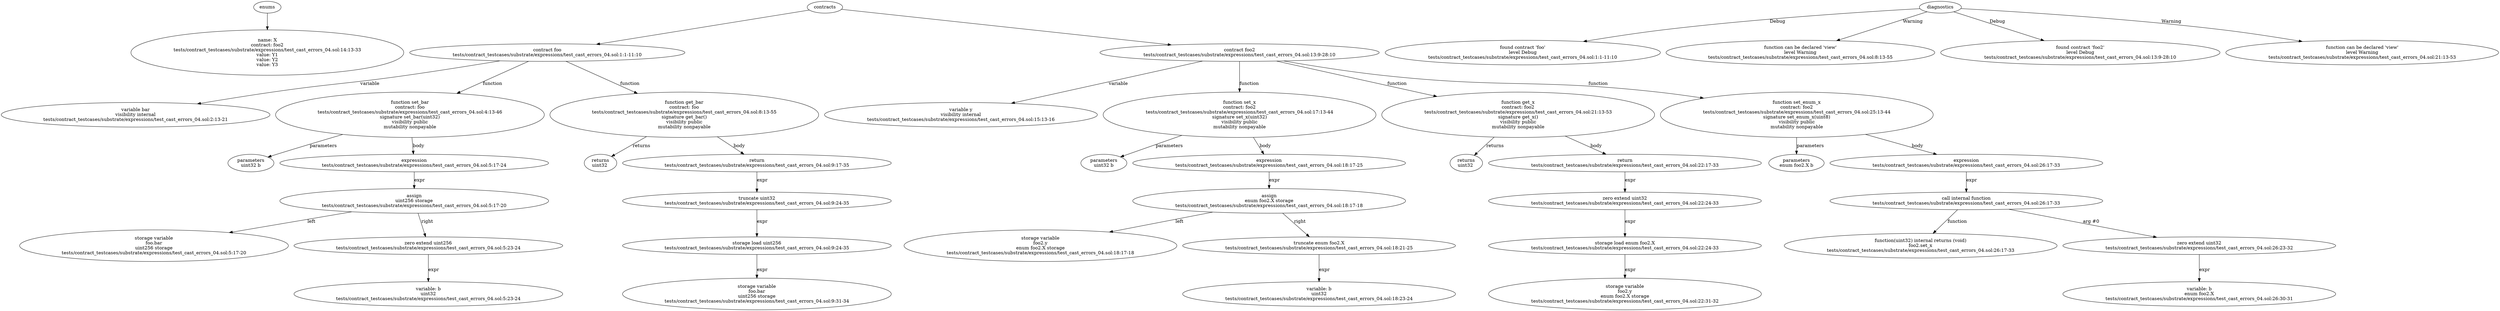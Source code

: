 strict digraph "tests/contract_testcases/substrate/expressions/test_cast_errors_04.sol" {
	X [label="name: X\ncontract: foo2\ntests/contract_testcases/substrate/expressions/test_cast_errors_04.sol:14:13-33\nvalue: Y1\nvalue: Y2\nvalue: Y3"]
	contract [label="contract foo\ntests/contract_testcases/substrate/expressions/test_cast_errors_04.sol:1:1-11:10"]
	var [label="variable bar\nvisibility internal\ntests/contract_testcases/substrate/expressions/test_cast_errors_04.sol:2:13-21"]
	set_bar [label="function set_bar\ncontract: foo\ntests/contract_testcases/substrate/expressions/test_cast_errors_04.sol:4:13-46\nsignature set_bar(uint32)\nvisibility public\nmutability nonpayable"]
	parameters [label="parameters\nuint32 b"]
	expr [label="expression\ntests/contract_testcases/substrate/expressions/test_cast_errors_04.sol:5:17-24"]
	assign [label="assign\nuint256 storage\ntests/contract_testcases/substrate/expressions/test_cast_errors_04.sol:5:17-20"]
	storage_var [label="storage variable\nfoo.bar\nuint256 storage\ntests/contract_testcases/substrate/expressions/test_cast_errors_04.sol:5:17-20"]
	zero_ext [label="zero extend uint256\ntests/contract_testcases/substrate/expressions/test_cast_errors_04.sol:5:23-24"]
	variable [label="variable: b\nuint32\ntests/contract_testcases/substrate/expressions/test_cast_errors_04.sol:5:23-24"]
	get_bar [label="function get_bar\ncontract: foo\ntests/contract_testcases/substrate/expressions/test_cast_errors_04.sol:8:13-55\nsignature get_bar()\nvisibility public\nmutability nonpayable"]
	returns [label="returns\nuint32 "]
	return [label="return\ntests/contract_testcases/substrate/expressions/test_cast_errors_04.sol:9:17-35"]
	trunc [label="truncate uint32\ntests/contract_testcases/substrate/expressions/test_cast_errors_04.sol:9:24-35"]
	storage_load [label="storage load uint256\ntests/contract_testcases/substrate/expressions/test_cast_errors_04.sol:9:24-35"]
	storage_var_17 [label="storage variable\nfoo.bar\nuint256 storage\ntests/contract_testcases/substrate/expressions/test_cast_errors_04.sol:9:31-34"]
	contract_18 [label="contract foo2\ntests/contract_testcases/substrate/expressions/test_cast_errors_04.sol:13:9-28:10"]
	var_19 [label="variable y\nvisibility internal\ntests/contract_testcases/substrate/expressions/test_cast_errors_04.sol:15:13-16"]
	set_x [label="function set_x\ncontract: foo2\ntests/contract_testcases/substrate/expressions/test_cast_errors_04.sol:17:13-44\nsignature set_x(uint32)\nvisibility public\nmutability nonpayable"]
	parameters_21 [label="parameters\nuint32 b"]
	expr_22 [label="expression\ntests/contract_testcases/substrate/expressions/test_cast_errors_04.sol:18:17-25"]
	assign_23 [label="assign\nenum foo2.X storage\ntests/contract_testcases/substrate/expressions/test_cast_errors_04.sol:18:17-18"]
	storage_var_24 [label="storage variable\nfoo2.y\nenum foo2.X storage\ntests/contract_testcases/substrate/expressions/test_cast_errors_04.sol:18:17-18"]
	trunc_25 [label="truncate enum foo2.X\ntests/contract_testcases/substrate/expressions/test_cast_errors_04.sol:18:21-25"]
	variable_26 [label="variable: b\nuint32\ntests/contract_testcases/substrate/expressions/test_cast_errors_04.sol:18:23-24"]
	get_x [label="function get_x\ncontract: foo2\ntests/contract_testcases/substrate/expressions/test_cast_errors_04.sol:21:13-53\nsignature get_x()\nvisibility public\nmutability nonpayable"]
	returns_28 [label="returns\nuint32 "]
	return_29 [label="return\ntests/contract_testcases/substrate/expressions/test_cast_errors_04.sol:22:17-33"]
	zero_ext_30 [label="zero extend uint32\ntests/contract_testcases/substrate/expressions/test_cast_errors_04.sol:22:24-33"]
	storage_load_31 [label="storage load enum foo2.X\ntests/contract_testcases/substrate/expressions/test_cast_errors_04.sol:22:24-33"]
	storage_var_32 [label="storage variable\nfoo2.y\nenum foo2.X storage\ntests/contract_testcases/substrate/expressions/test_cast_errors_04.sol:22:31-32"]
	set_enum_x [label="function set_enum_x\ncontract: foo2\ntests/contract_testcases/substrate/expressions/test_cast_errors_04.sol:25:13-44\nsignature set_enum_x(uint8)\nvisibility public\nmutability nonpayable"]
	parameters_34 [label="parameters\nenum foo2.X b"]
	expr_35 [label="expression\ntests/contract_testcases/substrate/expressions/test_cast_errors_04.sol:26:17-33"]
	call_internal_function [label="call internal function\ntests/contract_testcases/substrate/expressions/test_cast_errors_04.sol:26:17-33"]
	internal_function [label="function(uint32) internal returns (void)\nfoo2.set_x\ntests/contract_testcases/substrate/expressions/test_cast_errors_04.sol:26:17-33"]
	zero_ext_38 [label="zero extend uint32\ntests/contract_testcases/substrate/expressions/test_cast_errors_04.sol:26:23-32"]
	variable_39 [label="variable: b\nenum foo2.X\ntests/contract_testcases/substrate/expressions/test_cast_errors_04.sol:26:30-31"]
	diagnostic [label="found contract 'foo'\nlevel Debug\ntests/contract_testcases/substrate/expressions/test_cast_errors_04.sol:1:1-11:10"]
	diagnostic_42 [label="function can be declared 'view'\nlevel Warning\ntests/contract_testcases/substrate/expressions/test_cast_errors_04.sol:8:13-55"]
	diagnostic_43 [label="found contract 'foo2'\nlevel Debug\ntests/contract_testcases/substrate/expressions/test_cast_errors_04.sol:13:9-28:10"]
	diagnostic_44 [label="function can be declared 'view'\nlevel Warning\ntests/contract_testcases/substrate/expressions/test_cast_errors_04.sol:21:13-53"]
	enums -> X
	contracts -> contract
	contract -> var [label="variable"]
	contract -> set_bar [label="function"]
	set_bar -> parameters [label="parameters"]
	set_bar -> expr [label="body"]
	expr -> assign [label="expr"]
	assign -> storage_var [label="left"]
	assign -> zero_ext [label="right"]
	zero_ext -> variable [label="expr"]
	contract -> get_bar [label="function"]
	get_bar -> returns [label="returns"]
	get_bar -> return [label="body"]
	return -> trunc [label="expr"]
	trunc -> storage_load [label="expr"]
	storage_load -> storage_var_17 [label="expr"]
	contracts -> contract_18
	contract_18 -> var_19 [label="variable"]
	contract_18 -> set_x [label="function"]
	set_x -> parameters_21 [label="parameters"]
	set_x -> expr_22 [label="body"]
	expr_22 -> assign_23 [label="expr"]
	assign_23 -> storage_var_24 [label="left"]
	assign_23 -> trunc_25 [label="right"]
	trunc_25 -> variable_26 [label="expr"]
	contract_18 -> get_x [label="function"]
	get_x -> returns_28 [label="returns"]
	get_x -> return_29 [label="body"]
	return_29 -> zero_ext_30 [label="expr"]
	zero_ext_30 -> storage_load_31 [label="expr"]
	storage_load_31 -> storage_var_32 [label="expr"]
	contract_18 -> set_enum_x [label="function"]
	set_enum_x -> parameters_34 [label="parameters"]
	set_enum_x -> expr_35 [label="body"]
	expr_35 -> call_internal_function [label="expr"]
	call_internal_function -> internal_function [label="function"]
	call_internal_function -> zero_ext_38 [label="arg #0"]
	zero_ext_38 -> variable_39 [label="expr"]
	diagnostics -> diagnostic [label="Debug"]
	diagnostics -> diagnostic_42 [label="Warning"]
	diagnostics -> diagnostic_43 [label="Debug"]
	diagnostics -> diagnostic_44 [label="Warning"]
}
